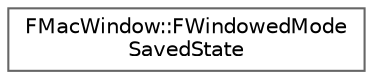 digraph "Graphical Class Hierarchy"
{
 // INTERACTIVE_SVG=YES
 // LATEX_PDF_SIZE
  bgcolor="transparent";
  edge [fontname=Helvetica,fontsize=10,labelfontname=Helvetica,labelfontsize=10];
  node [fontname=Helvetica,fontsize=10,shape=box,height=0.2,width=0.4];
  rankdir="LR";
  Node0 [id="Node000000",label="FMacWindow::FWindowedMode\lSavedState",height=0.2,width=0.4,color="grey40", fillcolor="white", style="filled",URL="$d3/d91/structFMacWindow_1_1FWindowedModeSavedState.html",tooltip=" "];
}
